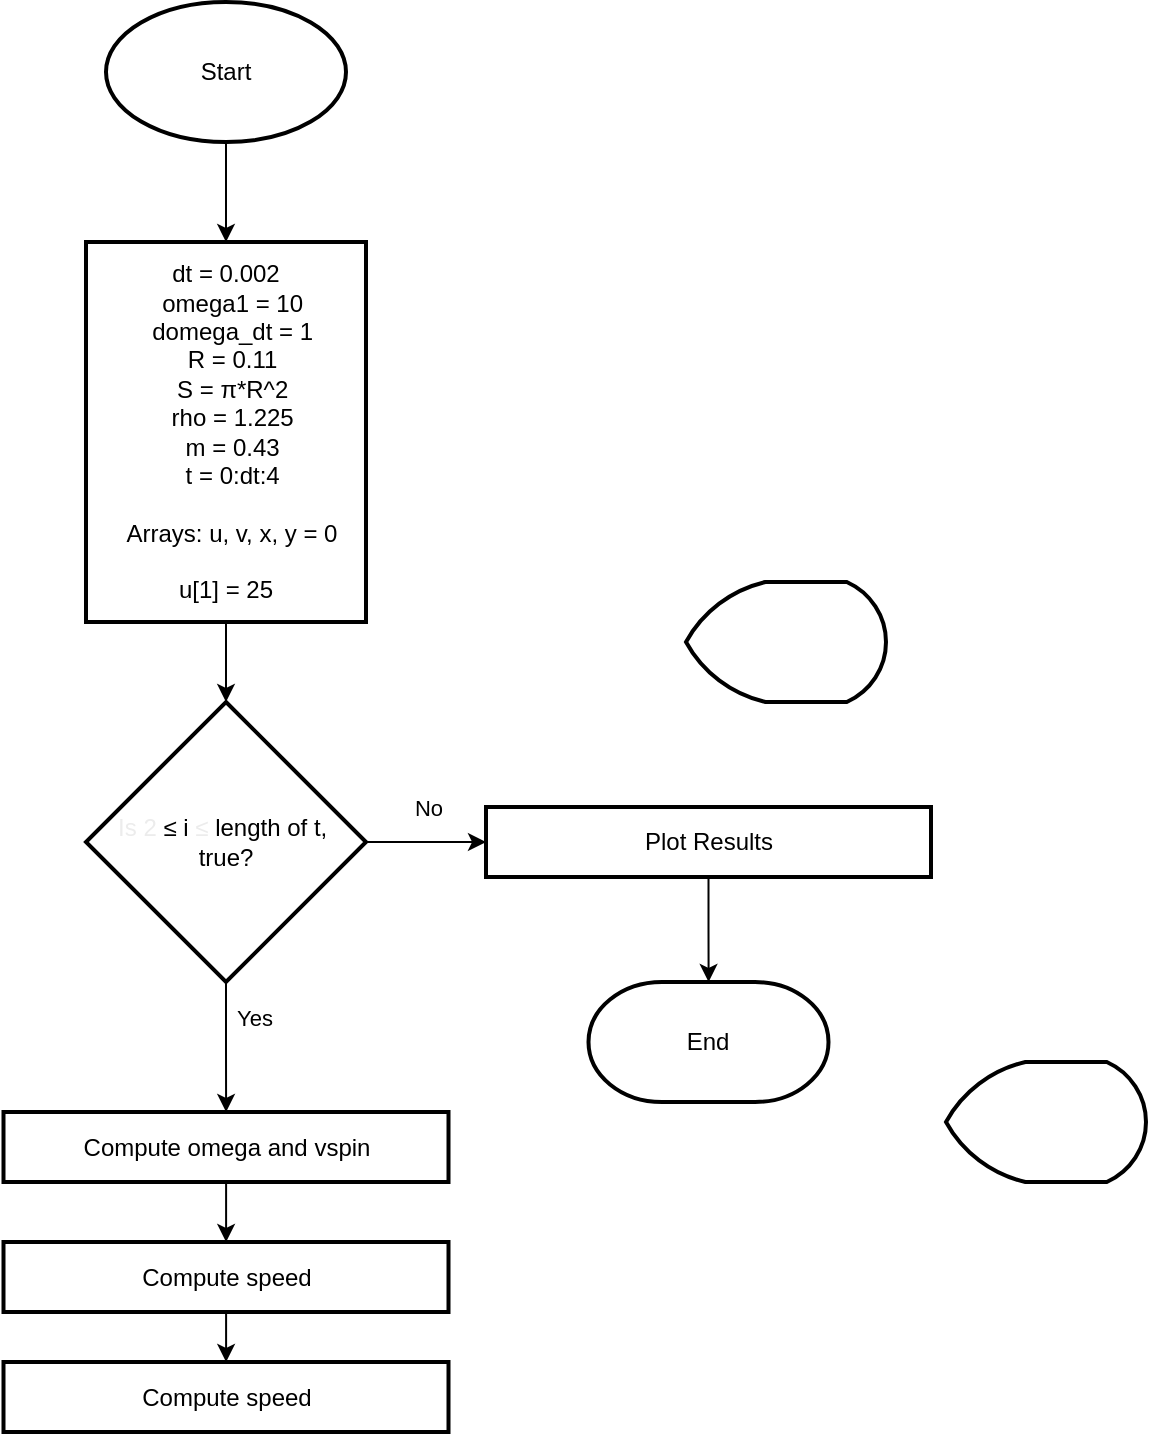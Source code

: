 <mxfile version="26.2.10">
  <diagram id="C5RBs43oDa-KdzZeNtuy" name="Page-1">
    <mxGraphModel dx="1647" dy="906" grid="1" gridSize="10" guides="1" tooltips="1" connect="1" arrows="1" fold="1" page="1" pageScale="1" pageWidth="827" pageHeight="1169" math="0" shadow="0">
      <root>
        <mxCell id="WIyWlLk6GJQsqaUBKTNV-0" />
        <mxCell id="WIyWlLk6GJQsqaUBKTNV-1" parent="WIyWlLk6GJQsqaUBKTNV-0" />
        <mxCell id="XcqkJUGEVSf3gRGwsTBn-6" value="" style="edgeStyle=orthogonalEdgeStyle;rounded=0;orthogonalLoop=1;jettySize=auto;html=1;" edge="1" parent="WIyWlLk6GJQsqaUBKTNV-1" source="XcqkJUGEVSf3gRGwsTBn-0" target="XcqkJUGEVSf3gRGwsTBn-1">
          <mxGeometry relative="1" as="geometry" />
        </mxCell>
        <mxCell id="XcqkJUGEVSf3gRGwsTBn-0" value="Start" style="strokeWidth=2;html=1;shape=mxgraph.flowchart.start_1;whiteSpace=wrap;" vertex="1" parent="WIyWlLk6GJQsqaUBKTNV-1">
          <mxGeometry x="340" y="30" width="120" height="70" as="geometry" />
        </mxCell>
        <mxCell id="XcqkJUGEVSf3gRGwsTBn-5" value="" style="edgeStyle=orthogonalEdgeStyle;rounded=0;orthogonalLoop=1;jettySize=auto;html=1;" edge="1" parent="WIyWlLk6GJQsqaUBKTNV-1" source="XcqkJUGEVSf3gRGwsTBn-1" target="XcqkJUGEVSf3gRGwsTBn-4">
          <mxGeometry relative="1" as="geometry" />
        </mxCell>
        <mxCell id="XcqkJUGEVSf3gRGwsTBn-1" value="&lt;div&gt;&lt;span style=&quot;background-color: transparent; color: light-dark(rgb(0, 0, 0), rgb(255, 255, 255));&quot;&gt;dt = 0.002&lt;/span&gt;&lt;/div&gt;&lt;div&gt;&amp;nbsp; omega1 = 10&lt;/div&gt;&lt;div&gt;&amp;nbsp; domega_dt = 1&lt;/div&gt;&lt;div&gt;&amp;nbsp; R = 0.11&lt;/div&gt;&lt;div&gt;&amp;nbsp; S = π*R^2&lt;/div&gt;&lt;div&gt;&amp;nbsp; rho = 1.225&lt;/div&gt;&lt;div&gt;&amp;nbsp; m = 0.43&lt;/div&gt;&lt;div&gt;&amp;nbsp; t = 0:dt:4&lt;/div&gt;&lt;div&gt;&lt;br&gt;&lt;/div&gt;&lt;div&gt;&amp;nbsp; Arrays: u, v, x, y = 0&lt;/div&gt;&lt;div&gt;&amp;nbsp;&amp;nbsp;&lt;/div&gt;&lt;div&gt;u[1] = 25&lt;/div&gt;" style="rounded=1;whiteSpace=wrap;html=1;absoluteArcSize=1;arcSize=0;strokeWidth=2;" vertex="1" parent="WIyWlLk6GJQsqaUBKTNV-1">
          <mxGeometry x="330" y="150" width="140" height="190" as="geometry" />
        </mxCell>
        <mxCell id="XcqkJUGEVSf3gRGwsTBn-8" value="" style="edgeStyle=orthogonalEdgeStyle;rounded=0;orthogonalLoop=1;jettySize=auto;html=1;" edge="1" parent="WIyWlLk6GJQsqaUBKTNV-1" source="XcqkJUGEVSf3gRGwsTBn-4" target="XcqkJUGEVSf3gRGwsTBn-7">
          <mxGeometry relative="1" as="geometry" />
        </mxCell>
        <mxCell id="XcqkJUGEVSf3gRGwsTBn-9" value="Yes" style="edgeLabel;html=1;align=center;verticalAlign=middle;resizable=0;points=[];" vertex="1" connectable="0" parent="XcqkJUGEVSf3gRGwsTBn-8">
          <mxGeometry x="-0.361" y="4" relative="1" as="geometry">
            <mxPoint x="10" y="-3" as="offset" />
          </mxGeometry>
        </mxCell>
        <mxCell id="XcqkJUGEVSf3gRGwsTBn-19" value="" style="edgeStyle=orthogonalEdgeStyle;rounded=0;orthogonalLoop=1;jettySize=auto;html=1;" edge="1" parent="WIyWlLk6GJQsqaUBKTNV-1" source="XcqkJUGEVSf3gRGwsTBn-4" target="XcqkJUGEVSf3gRGwsTBn-17">
          <mxGeometry relative="1" as="geometry" />
        </mxCell>
        <mxCell id="XcqkJUGEVSf3gRGwsTBn-20" value="No" style="edgeLabel;html=1;align=center;verticalAlign=middle;resizable=0;points=[];" vertex="1" connectable="0" parent="XcqkJUGEVSf3gRGwsTBn-19">
          <mxGeometry x="0.213" y="5" relative="1" as="geometry">
            <mxPoint x="-6" y="-12" as="offset" />
          </mxGeometry>
        </mxCell>
        <mxCell id="XcqkJUGEVSf3gRGwsTBn-4" value="&lt;font style=&quot;&quot;&gt;&lt;font style=&quot;color: light-dark(rgb(236, 236, 236), rgb(255, 255, 255));&quot;&gt;Is 2&lt;/font&gt;&lt;span style=&quot;color: light-dark(rgb(0, 0, 0), rgb(255, 255, 255));&quot;&gt; &lt;span style=&quot;font-family: &amp;quot;Google Sans&amp;quot;, Arial, sans-serif; text-align: start;&quot;&gt;&lt;font style=&quot;&quot;&gt;≤&lt;/font&gt;&lt;/span&gt;&lt;/span&gt;&lt;font style=&quot;color: light-dark(rgb(236, 236, 236), rgb(255, 255, 255));&quot;&gt;&amp;nbsp;&lt;/font&gt;&lt;span style=&quot;color: light-dark(rgb(0, 0, 0), rgb(255, 255, 255)); background-color: transparent;&quot;&gt;i&amp;nbsp;&lt;/span&gt;&lt;span style=&quot;font-family: &amp;quot;Google Sans&amp;quot;, Arial, sans-serif; text-align: start; color: rgb(236, 236, 236);&quot;&gt;&lt;font style=&quot;color: light-dark(rgb(236, 236, 236), rgb(255, 255, 255));&quot;&gt;≤&lt;/font&gt;&lt;/span&gt;&lt;span style=&quot;color: light-dark(rgb(0, 0, 0), rgb(255, 255, 255)); background-color: transparent;&quot;&gt;&amp;nbsp;length of t,&amp;nbsp;&lt;/span&gt;&lt;/font&gt;&lt;div&gt;&lt;div&gt;true?&lt;/div&gt;&lt;/div&gt;" style="strokeWidth=2;html=1;shape=mxgraph.flowchart.decision;whiteSpace=wrap;" vertex="1" parent="WIyWlLk6GJQsqaUBKTNV-1">
          <mxGeometry x="330" y="380" width="140" height="140" as="geometry" />
        </mxCell>
        <mxCell id="XcqkJUGEVSf3gRGwsTBn-14" value="" style="edgeStyle=orthogonalEdgeStyle;rounded=0;orthogonalLoop=1;jettySize=auto;html=1;" edge="1" parent="WIyWlLk6GJQsqaUBKTNV-1" source="XcqkJUGEVSf3gRGwsTBn-7" target="XcqkJUGEVSf3gRGwsTBn-13">
          <mxGeometry relative="1" as="geometry" />
        </mxCell>
        <mxCell id="XcqkJUGEVSf3gRGwsTBn-7" value="Compute omega and vspin" style="rounded=1;whiteSpace=wrap;absoluteArcSize=1;arcSize=0;strokeWidth=2;align=center;verticalAlign=middle;" vertex="1" parent="WIyWlLk6GJQsqaUBKTNV-1">
          <mxGeometry x="288.75" y="585" width="222.5" height="35" as="geometry" />
        </mxCell>
        <mxCell id="XcqkJUGEVSf3gRGwsTBn-10" value="End" style="strokeWidth=2;html=1;shape=mxgraph.flowchart.terminator;whiteSpace=wrap;" vertex="1" parent="WIyWlLk6GJQsqaUBKTNV-1">
          <mxGeometry x="581.25" y="520" width="120" height="60" as="geometry" />
        </mxCell>
        <mxCell id="XcqkJUGEVSf3gRGwsTBn-11" value="" style="strokeWidth=2;html=1;shape=mxgraph.flowchart.display;whiteSpace=wrap;" vertex="1" parent="WIyWlLk6GJQsqaUBKTNV-1">
          <mxGeometry x="760" y="560" width="100" height="60" as="geometry" />
        </mxCell>
        <mxCell id="XcqkJUGEVSf3gRGwsTBn-12" value="" style="strokeWidth=2;html=1;shape=mxgraph.flowchart.display;whiteSpace=wrap;" vertex="1" parent="WIyWlLk6GJQsqaUBKTNV-1">
          <mxGeometry x="630" y="320" width="100" height="60" as="geometry" />
        </mxCell>
        <mxCell id="XcqkJUGEVSf3gRGwsTBn-16" value="" style="edgeStyle=orthogonalEdgeStyle;rounded=0;orthogonalLoop=1;jettySize=auto;html=1;" edge="1" parent="WIyWlLk6GJQsqaUBKTNV-1" source="XcqkJUGEVSf3gRGwsTBn-13" target="XcqkJUGEVSf3gRGwsTBn-15">
          <mxGeometry relative="1" as="geometry" />
        </mxCell>
        <mxCell id="XcqkJUGEVSf3gRGwsTBn-13" value="Compute speed" style="rounded=1;absoluteArcSize=1;arcSize=0;strokeWidth=2;align=center;verticalAlign=middle;whiteSpace=wrap;" vertex="1" parent="WIyWlLk6GJQsqaUBKTNV-1">
          <mxGeometry x="288.75" y="650" width="222.5" height="35" as="geometry" />
        </mxCell>
        <mxCell id="XcqkJUGEVSf3gRGwsTBn-15" value="Compute speed" style="rounded=1;absoluteArcSize=1;arcSize=0;strokeWidth=2;align=center;verticalAlign=middle;whiteSpace=wrap;" vertex="1" parent="WIyWlLk6GJQsqaUBKTNV-1">
          <mxGeometry x="288.75" y="710" width="222.5" height="35" as="geometry" />
        </mxCell>
        <mxCell id="XcqkJUGEVSf3gRGwsTBn-18" value="" style="edgeStyle=orthogonalEdgeStyle;rounded=0;orthogonalLoop=1;jettySize=auto;html=1;" edge="1" parent="WIyWlLk6GJQsqaUBKTNV-1" source="XcqkJUGEVSf3gRGwsTBn-17" target="XcqkJUGEVSf3gRGwsTBn-10">
          <mxGeometry relative="1" as="geometry" />
        </mxCell>
        <mxCell id="XcqkJUGEVSf3gRGwsTBn-17" value="Plot Results" style="rounded=1;absoluteArcSize=1;arcSize=0;strokeWidth=2;align=center;verticalAlign=middle;whiteSpace=wrap;" vertex="1" parent="WIyWlLk6GJQsqaUBKTNV-1">
          <mxGeometry x="530" y="432.5" width="222.5" height="35" as="geometry" />
        </mxCell>
      </root>
    </mxGraphModel>
  </diagram>
</mxfile>
